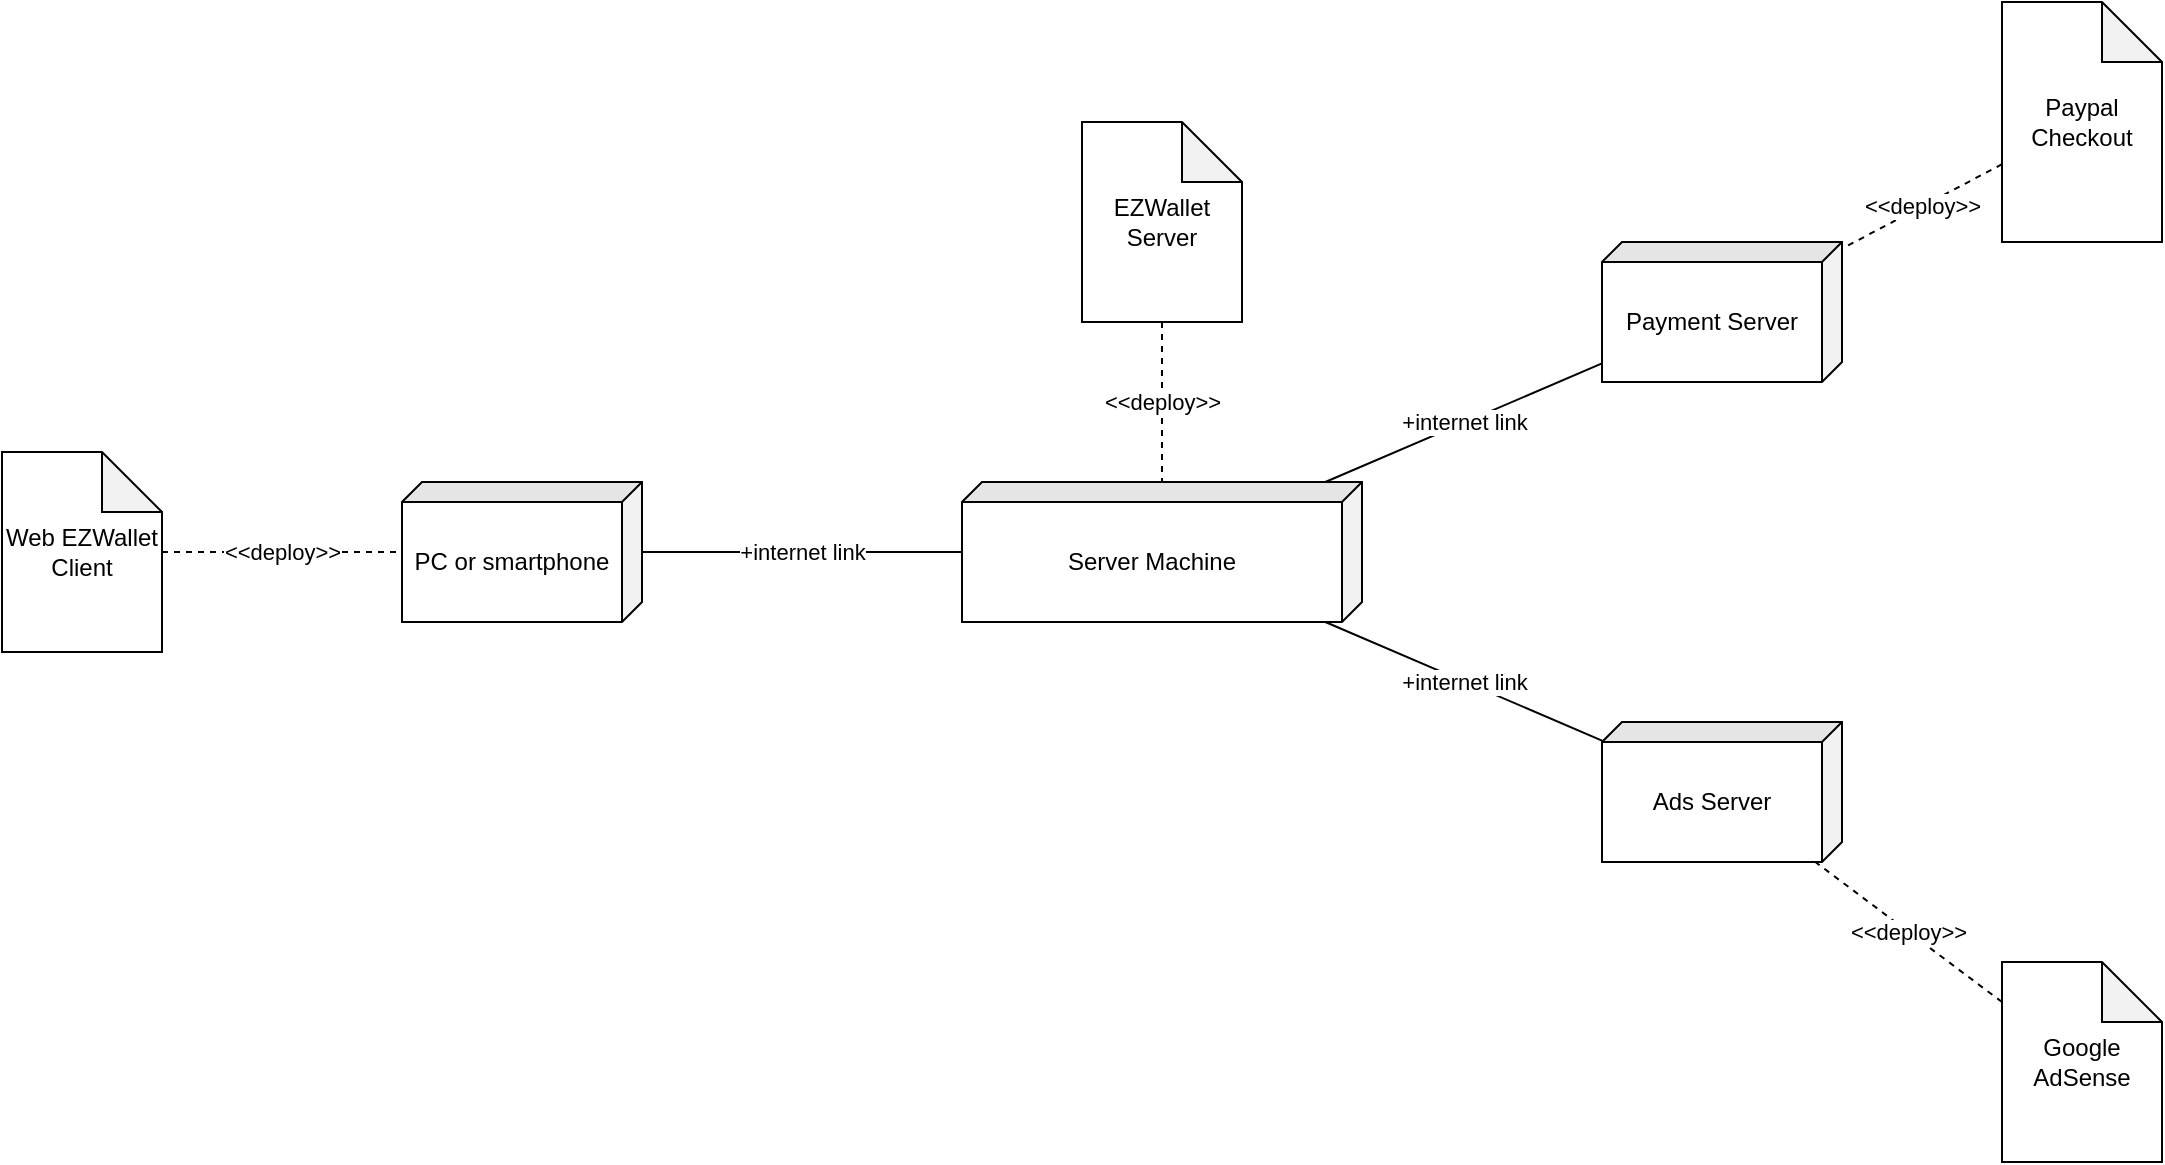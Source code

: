 <mxfile version="21.2.1" type="device">
  <diagram name="Page-1" id="c9db0220-8083-56f3-ca83-edcdcd058819">
    <mxGraphModel dx="1793" dy="1045" grid="1" gridSize="10" guides="1" tooltips="1" connect="1" arrows="1" fold="1" page="1" pageScale="1.5" pageWidth="826" pageHeight="1169" background="none" math="0" shadow="0">
      <root>
        <mxCell id="0" style=";html=1;" />
        <mxCell id="1" style=";html=1;" parent="0" />
        <mxCell id="DpDxxJjmYzguWLow-8Xv-1" value="PC or smartphone" style="shape=cube;whiteSpace=wrap;html=1;boundedLbl=1;backgroundOutline=1;darkOpacity=0.05;darkOpacity2=0.1;direction=south;size=10;" vertex="1" parent="1">
          <mxGeometry x="200" y="320" width="120" height="70" as="geometry" />
        </mxCell>
        <mxCell id="DpDxxJjmYzguWLow-8Xv-2" value="&amp;lt;&amp;lt;deploy&amp;gt;&amp;gt;" style="endArrow=none;dashed=1;html=1;rounded=0;" edge="1" parent="1" source="DpDxxJjmYzguWLow-8Xv-3" target="DpDxxJjmYzguWLow-8Xv-1">
          <mxGeometry width="50" height="50" relative="1" as="geometry">
            <mxPoint x="20" y="530" as="sourcePoint" />
            <mxPoint x="30" y="450" as="targetPoint" />
          </mxGeometry>
        </mxCell>
        <mxCell id="DpDxxJjmYzguWLow-8Xv-3" value="Web EZWallet Client" style="shape=note;whiteSpace=wrap;html=1;backgroundOutline=1;darkOpacity=0.05;" vertex="1" parent="1">
          <mxGeometry y="305" width="80" height="100" as="geometry" />
        </mxCell>
        <mxCell id="DpDxxJjmYzguWLow-8Xv-6" value="+internet link" style="endArrow=none;html=1;rounded=0;" edge="1" parent="1" source="DpDxxJjmYzguWLow-8Xv-1" target="DpDxxJjmYzguWLow-8Xv-7">
          <mxGeometry width="50" height="50" relative="1" as="geometry">
            <mxPoint x="310" y="360" as="sourcePoint" />
            <mxPoint x="420" y="260" as="targetPoint" />
          </mxGeometry>
        </mxCell>
        <mxCell id="DpDxxJjmYzguWLow-8Xv-7" value="Server Machine" style="shape=cube;whiteSpace=wrap;html=1;boundedLbl=1;backgroundOutline=1;darkOpacity=0.05;darkOpacity2=0.1;direction=south;size=10;" vertex="1" parent="1">
          <mxGeometry x="480" y="320" width="200" height="70" as="geometry" />
        </mxCell>
        <mxCell id="DpDxxJjmYzguWLow-8Xv-8" value="&amp;lt;&amp;lt;deploy&amp;gt;&amp;gt;" style="endArrow=none;dashed=1;html=1;rounded=0;" edge="1" source="DpDxxJjmYzguWLow-8Xv-9" parent="1" target="DpDxxJjmYzguWLow-8Xv-7">
          <mxGeometry width="50" height="50" relative="1" as="geometry">
            <mxPoint x="530" y="110" as="sourcePoint" />
            <mxPoint x="626" y="-30" as="targetPoint" />
          </mxGeometry>
        </mxCell>
        <mxCell id="DpDxxJjmYzguWLow-8Xv-9" value="EZWallet Server" style="shape=note;whiteSpace=wrap;html=1;backgroundOutline=1;darkOpacity=0.05;" vertex="1" parent="1">
          <mxGeometry x="540" y="140" width="80" height="100" as="geometry" />
        </mxCell>
        <mxCell id="DpDxxJjmYzguWLow-8Xv-10" value="Ads Server" style="shape=cube;whiteSpace=wrap;html=1;boundedLbl=1;backgroundOutline=1;darkOpacity=0.05;darkOpacity2=0.1;direction=south;size=10;" vertex="1" parent="1">
          <mxGeometry x="800" y="440" width="120" height="70" as="geometry" />
        </mxCell>
        <mxCell id="DpDxxJjmYzguWLow-8Xv-11" value="+internet link" style="endArrow=none;html=1;rounded=0;" edge="1" parent="1" source="DpDxxJjmYzguWLow-8Xv-10" target="DpDxxJjmYzguWLow-8Xv-7">
          <mxGeometry width="50" height="50" relative="1" as="geometry">
            <mxPoint x="430" y="430" as="sourcePoint" />
            <mxPoint x="480" y="380" as="targetPoint" />
          </mxGeometry>
        </mxCell>
        <mxCell id="DpDxxJjmYzguWLow-8Xv-13" value="Payment Server" style="shape=cube;whiteSpace=wrap;html=1;boundedLbl=1;backgroundOutline=1;darkOpacity=0.05;darkOpacity2=0.1;direction=south;size=10;" vertex="1" parent="1">
          <mxGeometry x="800" y="200" width="120" height="70" as="geometry" />
        </mxCell>
        <mxCell id="DpDxxJjmYzguWLow-8Xv-14" value="+internet link" style="endArrow=none;html=1;rounded=0;" edge="1" source="DpDxxJjmYzguWLow-8Xv-13" parent="1" target="DpDxxJjmYzguWLow-8Xv-7">
          <mxGeometry width="50" height="50" relative="1" as="geometry">
            <mxPoint x="554.29" y="320" as="sourcePoint" />
            <mxPoint x="615.714" y="230" as="targetPoint" />
          </mxGeometry>
        </mxCell>
        <mxCell id="DpDxxJjmYzguWLow-8Xv-15" value="Paypal Checkout" style="shape=note;whiteSpace=wrap;html=1;backgroundOutline=1;darkOpacity=0.05;" vertex="1" parent="1">
          <mxGeometry x="1000" y="80" width="80" height="120" as="geometry" />
        </mxCell>
        <mxCell id="DpDxxJjmYzguWLow-8Xv-16" value="&amp;lt;&amp;lt;deploy&amp;gt;&amp;gt;" style="endArrow=none;dashed=1;html=1;rounded=0;" edge="1" source="DpDxxJjmYzguWLow-8Xv-15" parent="1" target="DpDxxJjmYzguWLow-8Xv-13">
          <mxGeometry width="50" height="50" relative="1" as="geometry">
            <mxPoint x="910.16" y="240" as="sourcePoint" />
            <mxPoint x="1039.997" y="330" as="targetPoint" />
          </mxGeometry>
        </mxCell>
        <mxCell id="DpDxxJjmYzguWLow-8Xv-17" value="Google AdSense" style="shape=note;whiteSpace=wrap;html=1;backgroundOutline=1;darkOpacity=0.05;" vertex="1" parent="1">
          <mxGeometry x="1000" y="560" width="80" height="100" as="geometry" />
        </mxCell>
        <mxCell id="DpDxxJjmYzguWLow-8Xv-18" value="&amp;lt;&amp;lt;deploy&amp;gt;&amp;gt;" style="endArrow=none;dashed=1;html=1;rounded=0;" edge="1" parent="1" source="DpDxxJjmYzguWLow-8Xv-17" target="DpDxxJjmYzguWLow-8Xv-10">
          <mxGeometry width="50" height="50" relative="1" as="geometry">
            <mxPoint x="767.16" y="470" as="sourcePoint" />
            <mxPoint x="830" y="469.329" as="targetPoint" />
          </mxGeometry>
        </mxCell>
      </root>
    </mxGraphModel>
  </diagram>
</mxfile>

